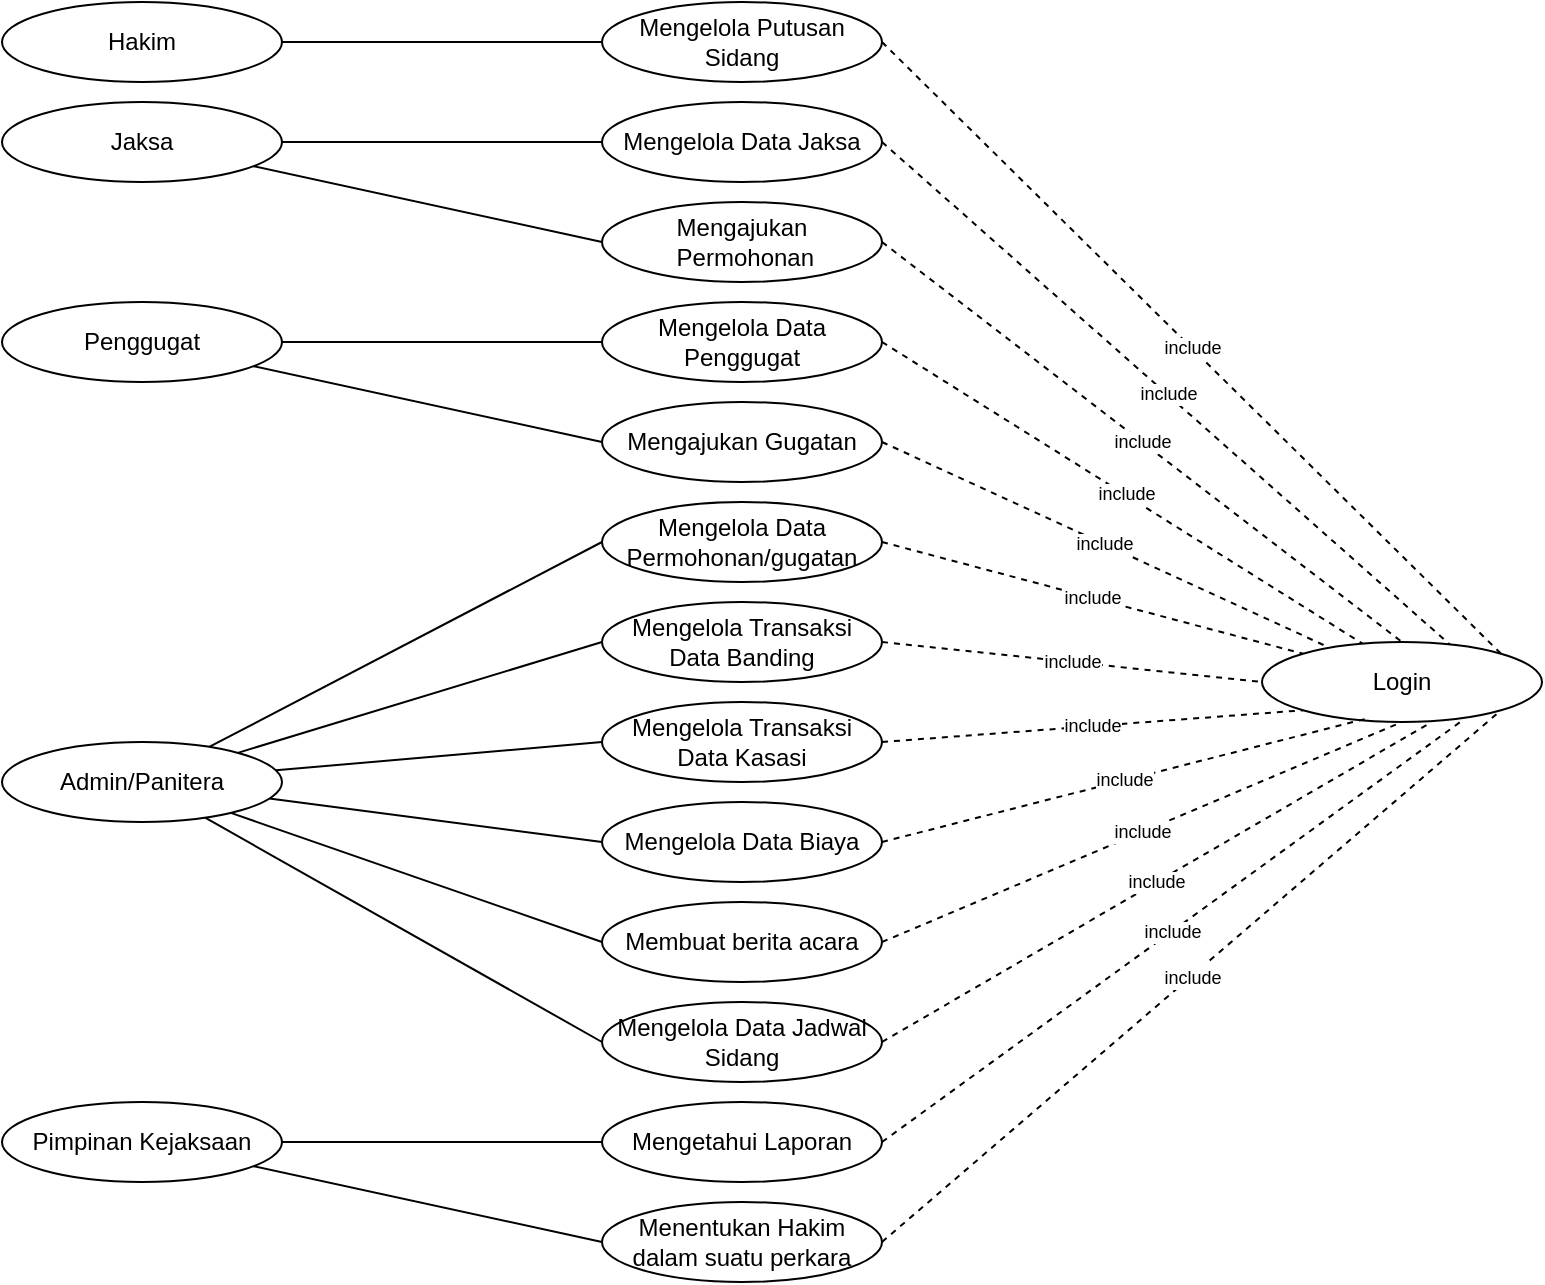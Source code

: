 <mxfile version="18.0.5" type="github">
  <diagram id="pN3tOv0Hnyo84Ak2nDvD" name="Page-1">
    <mxGraphModel dx="1038" dy="1398" grid="1" gridSize="10" guides="1" tooltips="1" connect="1" arrows="1" fold="1" page="1" pageScale="1" pageWidth="583" pageHeight="827" math="0" shadow="0">
      <root>
        <mxCell id="0" />
        <mxCell id="1" parent="0" />
        <mxCell id="IQrEFB0qYogeFQhgFLlO-49" value="include" style="edgeStyle=none;rounded=0;orthogonalLoop=1;jettySize=auto;html=1;entryX=1;entryY=0;entryDx=0;entryDy=0;fontSize=9;endArrow=none;endFill=0;exitX=1;exitY=0.5;exitDx=0;exitDy=0;dashed=1;" parent="1" source="IQrEFB0qYogeFQhgFLlO-1" target="IQrEFB0qYogeFQhgFLlO-11" edge="1">
          <mxGeometry relative="1" as="geometry" />
        </mxCell>
        <mxCell id="IQrEFB0qYogeFQhgFLlO-1" value="Mengelola Putusan Sidang" style="ellipse;whiteSpace=wrap;html=1;" parent="1" vertex="1">
          <mxGeometry x="360" y="-40" width="140" height="40" as="geometry" />
        </mxCell>
        <mxCell id="IQrEFB0qYogeFQhgFLlO-50" value="include" style="edgeStyle=none;rounded=0;orthogonalLoop=1;jettySize=auto;html=1;fontSize=9;endArrow=none;endFill=0;exitX=1;exitY=0.5;exitDx=0;exitDy=0;dashed=1;entryX=0.68;entryY=0.06;entryDx=0;entryDy=0;entryPerimeter=0;" parent="1" source="IQrEFB0qYogeFQhgFLlO-2" edge="1" target="IQrEFB0qYogeFQhgFLlO-11">
          <mxGeometry relative="1" as="geometry">
            <mxPoint x="750" y="280" as="targetPoint" />
          </mxGeometry>
        </mxCell>
        <mxCell id="IQrEFB0qYogeFQhgFLlO-2" value="Mengelola Data Jaksa" style="ellipse;whiteSpace=wrap;html=1;" parent="1" vertex="1">
          <mxGeometry x="360" y="10" width="140" height="40" as="geometry" />
        </mxCell>
        <mxCell id="IQrEFB0qYogeFQhgFLlO-51" value="include" style="edgeStyle=none;rounded=0;orthogonalLoop=1;jettySize=auto;html=1;entryX=0.377;entryY=0.06;entryDx=0;entryDy=0;fontSize=9;endArrow=none;endFill=0;exitX=1;exitY=0.5;exitDx=0;exitDy=0;entryPerimeter=0;dashed=1;" parent="1" source="IQrEFB0qYogeFQhgFLlO-3" target="IQrEFB0qYogeFQhgFLlO-11" edge="1">
          <mxGeometry relative="1" as="geometry" />
        </mxCell>
        <mxCell id="IQrEFB0qYogeFQhgFLlO-3" value="Mengelola Data Penggugat" style="ellipse;whiteSpace=wrap;html=1;" parent="1" vertex="1">
          <mxGeometry x="360" y="110" width="140" height="40" as="geometry" />
        </mxCell>
        <mxCell id="IQrEFB0qYogeFQhgFLlO-54" value="include" style="edgeStyle=none;rounded=0;orthogonalLoop=1;jettySize=auto;html=1;entryX=0;entryY=0;entryDx=0;entryDy=0;fontSize=9;endArrow=none;endFill=0;dashed=1;exitX=1;exitY=0.5;exitDx=0;exitDy=0;" parent="1" source="IQrEFB0qYogeFQhgFLlO-4" target="IQrEFB0qYogeFQhgFLlO-11" edge="1">
          <mxGeometry relative="1" as="geometry" />
        </mxCell>
        <mxCell id="IQrEFB0qYogeFQhgFLlO-4" value="Mengelola Data Permohonan/gugatan" style="ellipse;whiteSpace=wrap;html=1;" parent="1" vertex="1">
          <mxGeometry x="360" y="210" width="140" height="40" as="geometry" />
        </mxCell>
        <mxCell id="IQrEFB0qYogeFQhgFLlO-57" value="include" style="edgeStyle=none;rounded=0;orthogonalLoop=1;jettySize=auto;html=1;entryX=0;entryY=1;entryDx=0;entryDy=0;fontSize=9;endArrow=none;endFill=0;dashed=1;exitX=1;exitY=0.5;exitDx=0;exitDy=0;" parent="1" source="IQrEFB0qYogeFQhgFLlO-7" target="IQrEFB0qYogeFQhgFLlO-11" edge="1">
          <mxGeometry relative="1" as="geometry" />
        </mxCell>
        <mxCell id="IQrEFB0qYogeFQhgFLlO-7" value="Mengelola Transaksi Data Kasasi" style="ellipse;whiteSpace=wrap;html=1;" parent="1" vertex="1">
          <mxGeometry x="360" y="310" width="140" height="40" as="geometry" />
        </mxCell>
        <mxCell id="IQrEFB0qYogeFQhgFLlO-58" value="include" style="edgeStyle=none;rounded=0;orthogonalLoop=1;jettySize=auto;html=1;entryX=0;entryY=0.5;entryDx=0;entryDy=0;fontSize=9;endArrow=none;endFill=0;dashed=1;exitX=1;exitY=0.5;exitDx=0;exitDy=0;" parent="1" source="IQrEFB0qYogeFQhgFLlO-8" target="IQrEFB0qYogeFQhgFLlO-11" edge="1">
          <mxGeometry relative="1" as="geometry" />
        </mxCell>
        <mxCell id="IQrEFB0qYogeFQhgFLlO-8" value="Mengelola Transaksi Data Banding" style="ellipse;whiteSpace=wrap;html=1;" parent="1" vertex="1">
          <mxGeometry x="360" y="260" width="140" height="40" as="geometry" />
        </mxCell>
        <mxCell id="IQrEFB0qYogeFQhgFLlO-60" value="include" style="edgeStyle=none;rounded=0;orthogonalLoop=1;jettySize=auto;html=1;entryX=0.714;entryY=0.985;entryDx=0;entryDy=0;entryPerimeter=0;fontSize=9;endArrow=none;endFill=0;dashed=1;exitX=1;exitY=0.5;exitDx=0;exitDy=0;" parent="1" source="IQrEFB0qYogeFQhgFLlO-10" target="IQrEFB0qYogeFQhgFLlO-11" edge="1">
          <mxGeometry relative="1" as="geometry" />
        </mxCell>
        <mxCell id="IQrEFB0qYogeFQhgFLlO-10" value="Mengetahui Laporan" style="ellipse;whiteSpace=wrap;html=1;" parent="1" vertex="1">
          <mxGeometry x="360" y="510" width="140" height="40" as="geometry" />
        </mxCell>
        <mxCell id="IQrEFB0qYogeFQhgFLlO-11" value="Login" style="ellipse;whiteSpace=wrap;html=1;" parent="1" vertex="1">
          <mxGeometry x="690" y="280" width="140" height="40" as="geometry" />
        </mxCell>
        <mxCell id="IQrEFB0qYogeFQhgFLlO-38" style="edgeStyle=none;rounded=0;orthogonalLoop=1;jettySize=auto;html=1;entryX=0;entryY=0.5;entryDx=0;entryDy=0;fontSize=9;endArrow=none;endFill=0;" parent="1" source="IQrEFB0qYogeFQhgFLlO-16" target="IQrEFB0qYogeFQhgFLlO-1" edge="1">
          <mxGeometry relative="1" as="geometry" />
        </mxCell>
        <mxCell id="IQrEFB0qYogeFQhgFLlO-16" value="Hakim" style="ellipse;whiteSpace=wrap;html=1;" parent="1" vertex="1">
          <mxGeometry x="60" y="-40" width="140" height="40" as="geometry" />
        </mxCell>
        <mxCell id="IQrEFB0qYogeFQhgFLlO-39" style="edgeStyle=none;rounded=0;orthogonalLoop=1;jettySize=auto;html=1;fontSize=9;endArrow=none;endFill=0;" parent="1" source="IQrEFB0qYogeFQhgFLlO-17" target="IQrEFB0qYogeFQhgFLlO-2" edge="1">
          <mxGeometry relative="1" as="geometry" />
        </mxCell>
        <mxCell id="e7u4IJPn59wGGVXUjfqc-4" style="rounded=0;orthogonalLoop=1;jettySize=auto;html=1;entryX=0;entryY=0.5;entryDx=0;entryDy=0;endArrow=none;endFill=0;" edge="1" parent="1" source="IQrEFB0qYogeFQhgFLlO-17" target="e7u4IJPn59wGGVXUjfqc-3">
          <mxGeometry relative="1" as="geometry" />
        </mxCell>
        <mxCell id="IQrEFB0qYogeFQhgFLlO-17" value="Jaksa" style="ellipse;whiteSpace=wrap;html=1;" parent="1" vertex="1">
          <mxGeometry x="60" y="10" width="140" height="40" as="geometry" />
        </mxCell>
        <mxCell id="IQrEFB0qYogeFQhgFLlO-40" style="edgeStyle=none;rounded=0;orthogonalLoop=1;jettySize=auto;html=1;entryX=0;entryY=0.5;entryDx=0;entryDy=0;fontSize=9;endArrow=none;endFill=0;" parent="1" source="IQrEFB0qYogeFQhgFLlO-18" target="IQrEFB0qYogeFQhgFLlO-3" edge="1">
          <mxGeometry relative="1" as="geometry" />
        </mxCell>
        <mxCell id="e7u4IJPn59wGGVXUjfqc-6" style="edgeStyle=none;rounded=0;orthogonalLoop=1;jettySize=auto;html=1;entryX=0;entryY=0.5;entryDx=0;entryDy=0;fontSize=11;endArrow=none;endFill=0;" edge="1" parent="1" source="IQrEFB0qYogeFQhgFLlO-18" target="e7u4IJPn59wGGVXUjfqc-5">
          <mxGeometry relative="1" as="geometry" />
        </mxCell>
        <mxCell id="IQrEFB0qYogeFQhgFLlO-18" value="Penggugat" style="ellipse;whiteSpace=wrap;html=1;" parent="1" vertex="1">
          <mxGeometry x="60" y="110" width="140" height="40" as="geometry" />
        </mxCell>
        <mxCell id="IQrEFB0qYogeFQhgFLlO-41" style="edgeStyle=none;rounded=0;orthogonalLoop=1;jettySize=auto;html=1;entryX=0;entryY=0.5;entryDx=0;entryDy=0;fontSize=9;endArrow=none;endFill=0;" parent="1" source="IQrEFB0qYogeFQhgFLlO-19" target="IQrEFB0qYogeFQhgFLlO-4" edge="1">
          <mxGeometry relative="1" as="geometry" />
        </mxCell>
        <mxCell id="IQrEFB0qYogeFQhgFLlO-45" style="edgeStyle=none;rounded=0;orthogonalLoop=1;jettySize=auto;html=1;entryX=0;entryY=0.5;entryDx=0;entryDy=0;fontSize=9;endArrow=none;endFill=0;" parent="1" source="IQrEFB0qYogeFQhgFLlO-19" target="IQrEFB0qYogeFQhgFLlO-7" edge="1">
          <mxGeometry relative="1" as="geometry" />
        </mxCell>
        <mxCell id="IQrEFB0qYogeFQhgFLlO-46" style="edgeStyle=none;rounded=0;orthogonalLoop=1;jettySize=auto;html=1;entryX=0;entryY=0.5;entryDx=0;entryDy=0;fontSize=9;endArrow=none;endFill=0;" parent="1" source="IQrEFB0qYogeFQhgFLlO-19" target="IQrEFB0qYogeFQhgFLlO-8" edge="1">
          <mxGeometry relative="1" as="geometry" />
        </mxCell>
        <mxCell id="e7u4IJPn59wGGVXUjfqc-12" style="edgeStyle=none;rounded=0;orthogonalLoop=1;jettySize=auto;html=1;entryX=0;entryY=0.5;entryDx=0;entryDy=0;fontSize=11;endArrow=none;endFill=0;" edge="1" parent="1" source="IQrEFB0qYogeFQhgFLlO-19" target="e7u4IJPn59wGGVXUjfqc-7">
          <mxGeometry relative="1" as="geometry" />
        </mxCell>
        <mxCell id="e7u4IJPn59wGGVXUjfqc-14" style="edgeStyle=none;rounded=0;orthogonalLoop=1;jettySize=auto;html=1;entryX=0;entryY=0.5;entryDx=0;entryDy=0;fontSize=11;endArrow=none;endFill=0;" edge="1" parent="1" source="IQrEFB0qYogeFQhgFLlO-19" target="e7u4IJPn59wGGVXUjfqc-8">
          <mxGeometry relative="1" as="geometry" />
        </mxCell>
        <mxCell id="e7u4IJPn59wGGVXUjfqc-15" style="edgeStyle=none;rounded=0;orthogonalLoop=1;jettySize=auto;html=1;entryX=0;entryY=0.5;entryDx=0;entryDy=0;fontSize=11;endArrow=none;endFill=0;" edge="1" parent="1" source="IQrEFB0qYogeFQhgFLlO-19" target="e7u4IJPn59wGGVXUjfqc-9">
          <mxGeometry relative="1" as="geometry" />
        </mxCell>
        <mxCell id="IQrEFB0qYogeFQhgFLlO-19" value="Admin/Panitera" style="ellipse;whiteSpace=wrap;html=1;" parent="1" vertex="1">
          <mxGeometry x="60" y="330" width="140" height="40" as="geometry" />
        </mxCell>
        <mxCell id="IQrEFB0qYogeFQhgFLlO-48" style="edgeStyle=none;rounded=0;orthogonalLoop=1;jettySize=auto;html=1;fontSize=9;endArrow=none;endFill=0;" parent="1" source="IQrEFB0qYogeFQhgFLlO-20" target="IQrEFB0qYogeFQhgFLlO-10" edge="1">
          <mxGeometry relative="1" as="geometry" />
        </mxCell>
        <mxCell id="e7u4IJPn59wGGVXUjfqc-11" style="edgeStyle=none;rounded=0;orthogonalLoop=1;jettySize=auto;html=1;entryX=0;entryY=0.5;entryDx=0;entryDy=0;fontSize=11;endArrow=none;endFill=0;" edge="1" parent="1" source="IQrEFB0qYogeFQhgFLlO-20" target="e7u4IJPn59wGGVXUjfqc-10">
          <mxGeometry relative="1" as="geometry" />
        </mxCell>
        <mxCell id="IQrEFB0qYogeFQhgFLlO-20" value="Pimpinan Kejaksaan" style="ellipse;whiteSpace=wrap;html=1;" parent="1" vertex="1">
          <mxGeometry x="60" y="510" width="140" height="40" as="geometry" />
        </mxCell>
        <mxCell id="e7u4IJPn59wGGVXUjfqc-21" value="include" style="edgeStyle=none;rounded=0;orthogonalLoop=1;jettySize=auto;html=1;entryX=0.5;entryY=0;entryDx=0;entryDy=0;fontSize=9;endArrow=none;endFill=0;exitX=1;exitY=0.5;exitDx=0;exitDy=0;dashed=1;" edge="1" parent="1" source="e7u4IJPn59wGGVXUjfqc-3" target="IQrEFB0qYogeFQhgFLlO-11">
          <mxGeometry relative="1" as="geometry" />
        </mxCell>
        <mxCell id="e7u4IJPn59wGGVXUjfqc-3" value="Mengajukan&lt;br&gt;&amp;nbsp;Permohonan" style="ellipse;whiteSpace=wrap;html=1;" vertex="1" parent="1">
          <mxGeometry x="360" y="60" width="140" height="40" as="geometry" />
        </mxCell>
        <mxCell id="e7u4IJPn59wGGVXUjfqc-16" value="include" style="edgeStyle=none;rounded=0;orthogonalLoop=1;jettySize=auto;html=1;entryX=0.234;entryY=0.06;entryDx=0;entryDy=0;entryPerimeter=0;fontSize=9;endArrow=none;endFill=0;dashed=1;exitX=1;exitY=0.5;exitDx=0;exitDy=0;" edge="1" parent="1" source="e7u4IJPn59wGGVXUjfqc-5" target="IQrEFB0qYogeFQhgFLlO-11">
          <mxGeometry relative="1" as="geometry" />
        </mxCell>
        <mxCell id="e7u4IJPn59wGGVXUjfqc-5" value="Mengajukan Gugatan" style="ellipse;whiteSpace=wrap;html=1;" vertex="1" parent="1">
          <mxGeometry x="360" y="160" width="140" height="40" as="geometry" />
        </mxCell>
        <mxCell id="e7u4IJPn59wGGVXUjfqc-22" value="include" style="edgeStyle=none;rounded=0;orthogonalLoop=1;jettySize=auto;html=1;entryX=0.371;entryY=0.96;entryDx=0;entryDy=0;entryPerimeter=0;fontSize=9;endArrow=none;endFill=0;exitX=1;exitY=0.5;exitDx=0;exitDy=0;dashed=1;" edge="1" parent="1" source="e7u4IJPn59wGGVXUjfqc-7" target="IQrEFB0qYogeFQhgFLlO-11">
          <mxGeometry relative="1" as="geometry" />
        </mxCell>
        <mxCell id="e7u4IJPn59wGGVXUjfqc-7" value="Mengelola Data Biaya" style="ellipse;whiteSpace=wrap;html=1;" vertex="1" parent="1">
          <mxGeometry x="360" y="360" width="140" height="40" as="geometry" />
        </mxCell>
        <mxCell id="e7u4IJPn59wGGVXUjfqc-18" value="include" style="edgeStyle=none;rounded=0;orthogonalLoop=1;jettySize=auto;html=1;entryX=0.5;entryY=1;entryDx=0;entryDy=0;fontSize=9;endArrow=none;endFill=0;exitX=1;exitY=0.5;exitDx=0;exitDy=0;dashed=1;" edge="1" parent="1" source="e7u4IJPn59wGGVXUjfqc-8" target="IQrEFB0qYogeFQhgFLlO-11">
          <mxGeometry relative="1" as="geometry" />
        </mxCell>
        <mxCell id="e7u4IJPn59wGGVXUjfqc-8" value="Membuat berita acara" style="ellipse;whiteSpace=wrap;html=1;" vertex="1" parent="1">
          <mxGeometry x="360" y="410" width="140" height="40" as="geometry" />
        </mxCell>
        <mxCell id="e7u4IJPn59wGGVXUjfqc-19" value="include" style="edgeStyle=none;rounded=0;orthogonalLoop=1;jettySize=auto;html=1;entryX=0.606;entryY=1;entryDx=0;entryDy=0;entryPerimeter=0;fontSize=9;endArrow=none;endFill=0;exitX=1;exitY=0.5;exitDx=0;exitDy=0;dashed=1;" edge="1" parent="1" source="e7u4IJPn59wGGVXUjfqc-9" target="IQrEFB0qYogeFQhgFLlO-11">
          <mxGeometry relative="1" as="geometry" />
        </mxCell>
        <mxCell id="e7u4IJPn59wGGVXUjfqc-9" value="Mengelola Data Jadwal Sidang" style="ellipse;whiteSpace=wrap;html=1;" vertex="1" parent="1">
          <mxGeometry x="360" y="460" width="140" height="40" as="geometry" />
        </mxCell>
        <mxCell id="e7u4IJPn59wGGVXUjfqc-20" value="&lt;font style=&quot;font-size: 9px;&quot;&gt;include&lt;/font&gt;" style="edgeStyle=none;rounded=0;orthogonalLoop=1;jettySize=auto;html=1;entryX=1;entryY=1;entryDx=0;entryDy=0;fontSize=11;endArrow=none;endFill=0;exitX=1;exitY=0.5;exitDx=0;exitDy=0;dashed=1;" edge="1" parent="1" source="e7u4IJPn59wGGVXUjfqc-10" target="IQrEFB0qYogeFQhgFLlO-11">
          <mxGeometry relative="1" as="geometry" />
        </mxCell>
        <mxCell id="e7u4IJPn59wGGVXUjfqc-10" value="Menentukan Hakim dalam suatu perkara" style="ellipse;whiteSpace=wrap;html=1;" vertex="1" parent="1">
          <mxGeometry x="360" y="560" width="140" height="40" as="geometry" />
        </mxCell>
      </root>
    </mxGraphModel>
  </diagram>
</mxfile>
